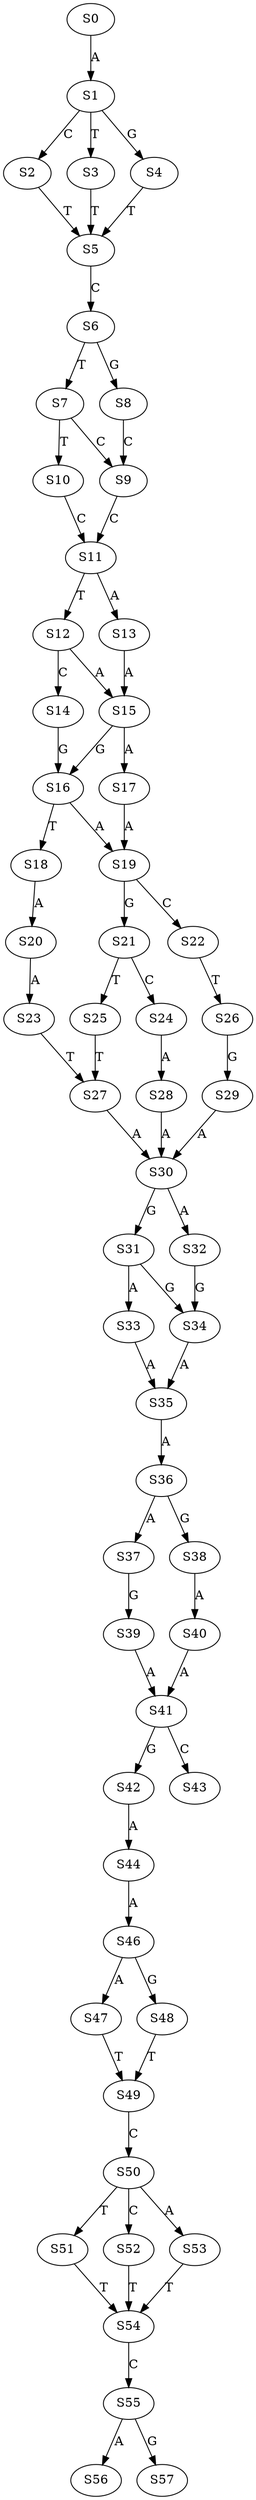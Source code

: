 strict digraph  {
	S0 -> S1 [ label = A ];
	S1 -> S2 [ label = C ];
	S1 -> S3 [ label = T ];
	S1 -> S4 [ label = G ];
	S2 -> S5 [ label = T ];
	S3 -> S5 [ label = T ];
	S4 -> S5 [ label = T ];
	S5 -> S6 [ label = C ];
	S6 -> S7 [ label = T ];
	S6 -> S8 [ label = G ];
	S7 -> S9 [ label = C ];
	S7 -> S10 [ label = T ];
	S8 -> S9 [ label = C ];
	S9 -> S11 [ label = C ];
	S10 -> S11 [ label = C ];
	S11 -> S12 [ label = T ];
	S11 -> S13 [ label = A ];
	S12 -> S14 [ label = C ];
	S12 -> S15 [ label = A ];
	S13 -> S15 [ label = A ];
	S14 -> S16 [ label = G ];
	S15 -> S16 [ label = G ];
	S15 -> S17 [ label = A ];
	S16 -> S18 [ label = T ];
	S16 -> S19 [ label = A ];
	S17 -> S19 [ label = A ];
	S18 -> S20 [ label = A ];
	S19 -> S21 [ label = G ];
	S19 -> S22 [ label = C ];
	S20 -> S23 [ label = A ];
	S21 -> S24 [ label = C ];
	S21 -> S25 [ label = T ];
	S22 -> S26 [ label = T ];
	S23 -> S27 [ label = T ];
	S24 -> S28 [ label = A ];
	S25 -> S27 [ label = T ];
	S26 -> S29 [ label = G ];
	S27 -> S30 [ label = A ];
	S28 -> S30 [ label = A ];
	S29 -> S30 [ label = A ];
	S30 -> S31 [ label = G ];
	S30 -> S32 [ label = A ];
	S31 -> S33 [ label = A ];
	S31 -> S34 [ label = G ];
	S32 -> S34 [ label = G ];
	S33 -> S35 [ label = A ];
	S34 -> S35 [ label = A ];
	S35 -> S36 [ label = A ];
	S36 -> S37 [ label = A ];
	S36 -> S38 [ label = G ];
	S37 -> S39 [ label = G ];
	S38 -> S40 [ label = A ];
	S39 -> S41 [ label = A ];
	S40 -> S41 [ label = A ];
	S41 -> S42 [ label = G ];
	S41 -> S43 [ label = C ];
	S42 -> S44 [ label = A ];
	S44 -> S46 [ label = A ];
	S46 -> S47 [ label = A ];
	S46 -> S48 [ label = G ];
	S47 -> S49 [ label = T ];
	S48 -> S49 [ label = T ];
	S49 -> S50 [ label = C ];
	S50 -> S51 [ label = T ];
	S50 -> S52 [ label = C ];
	S50 -> S53 [ label = A ];
	S51 -> S54 [ label = T ];
	S52 -> S54 [ label = T ];
	S53 -> S54 [ label = T ];
	S54 -> S55 [ label = C ];
	S55 -> S56 [ label = A ];
	S55 -> S57 [ label = G ];
}
